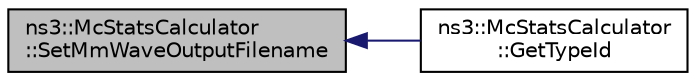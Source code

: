 digraph "ns3::McStatsCalculator::SetMmWaveOutputFilename"
{
  edge [fontname="Helvetica",fontsize="10",labelfontname="Helvetica",labelfontsize="10"];
  node [fontname="Helvetica",fontsize="10",shape=record];
  rankdir="LR";
  Node1 [label="ns3::McStatsCalculator\l::SetMmWaveOutputFilename",height=0.2,width=0.4,color="black", fillcolor="grey75", style="filled", fontcolor="black"];
  Node1 -> Node2 [dir="back",color="midnightblue",fontsize="10",style="solid"];
  Node2 [label="ns3::McStatsCalculator\l::GetTypeId",height=0.2,width=0.4,color="black", fillcolor="white", style="filled",URL="$d8/df3/classns3_1_1McStatsCalculator.html#a649191e0ed2448d93af6b29c29f2dbc6"];
}
